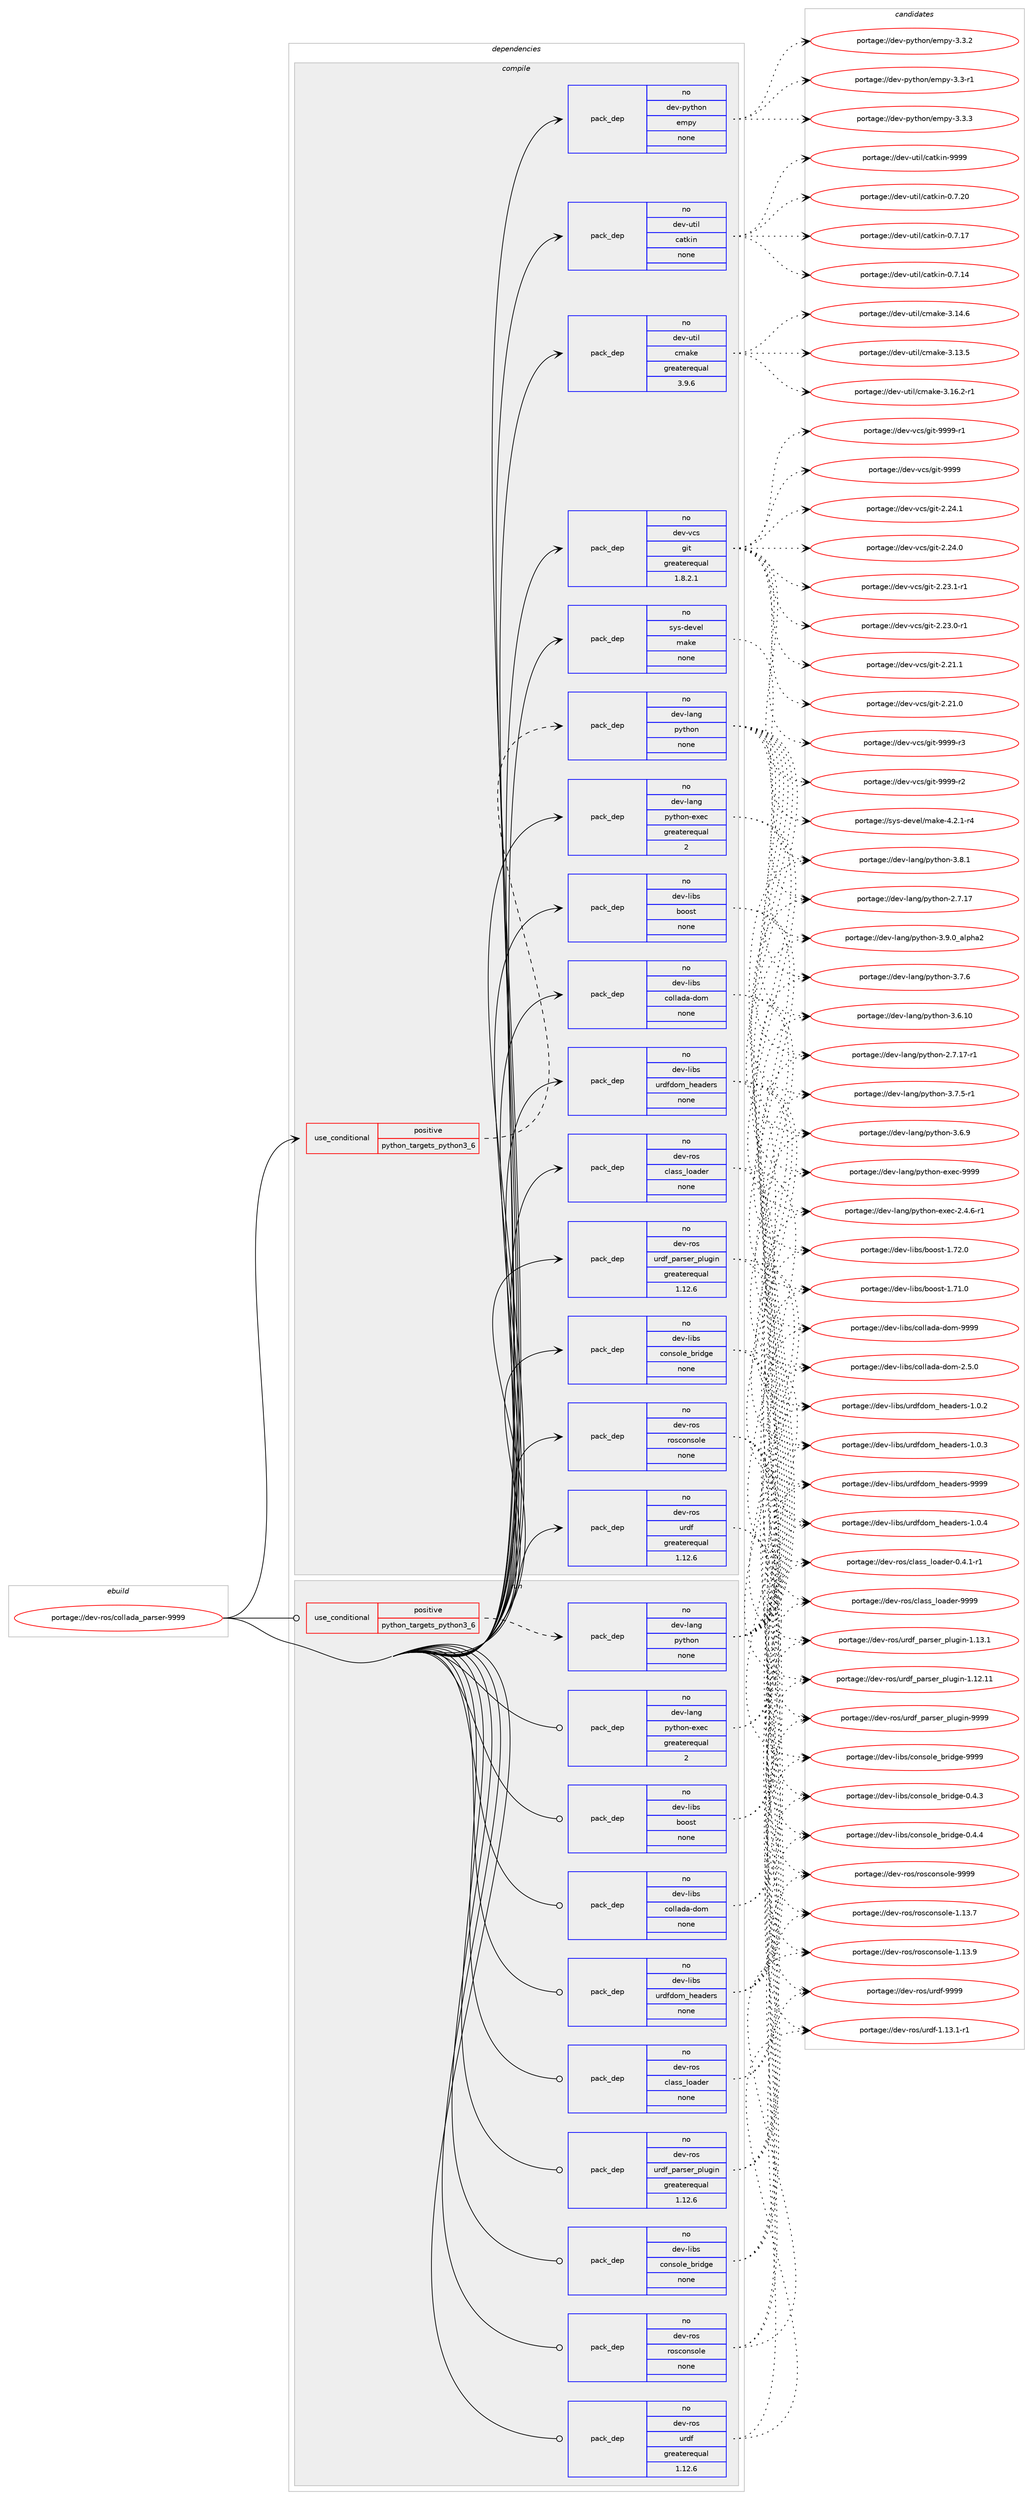 digraph prolog {

# *************
# Graph options
# *************

newrank=true;
concentrate=true;
compound=true;
graph [rankdir=LR,fontname=Helvetica,fontsize=10,ranksep=1.5];#, ranksep=2.5, nodesep=0.2];
edge  [arrowhead=vee];
node  [fontname=Helvetica,fontsize=10];

# **********
# The ebuild
# **********

subgraph cluster_leftcol {
color=gray;
rank=same;
label=<<i>ebuild</i>>;
id [label="portage://dev-ros/collada_parser-9999", color=red, width=4, href="../dev-ros/collada_parser-9999.svg"];
}

# ****************
# The dependencies
# ****************

subgraph cluster_midcol {
color=gray;
label=<<i>dependencies</i>>;
subgraph cluster_compile {
fillcolor="#eeeeee";
style=filled;
label=<<i>compile</i>>;
subgraph cond101480 {
dependency408528 [label=<<TABLE BORDER="0" CELLBORDER="1" CELLSPACING="0" CELLPADDING="4"><TR><TD ROWSPAN="3" CELLPADDING="10">use_conditional</TD></TR><TR><TD>positive</TD></TR><TR><TD>python_targets_python3_6</TD></TR></TABLE>>, shape=none, color=red];
subgraph pack302195 {
dependency408529 [label=<<TABLE BORDER="0" CELLBORDER="1" CELLSPACING="0" CELLPADDING="4" WIDTH="220"><TR><TD ROWSPAN="6" CELLPADDING="30">pack_dep</TD></TR><TR><TD WIDTH="110">no</TD></TR><TR><TD>dev-lang</TD></TR><TR><TD>python</TD></TR><TR><TD>none</TD></TR><TR><TD></TD></TR></TABLE>>, shape=none, color=blue];
}
dependency408528:e -> dependency408529:w [weight=20,style="dashed",arrowhead="vee"];
}
id:e -> dependency408528:w [weight=20,style="solid",arrowhead="vee"];
subgraph pack302196 {
dependency408530 [label=<<TABLE BORDER="0" CELLBORDER="1" CELLSPACING="0" CELLPADDING="4" WIDTH="220"><TR><TD ROWSPAN="6" CELLPADDING="30">pack_dep</TD></TR><TR><TD WIDTH="110">no</TD></TR><TR><TD>dev-lang</TD></TR><TR><TD>python-exec</TD></TR><TR><TD>greaterequal</TD></TR><TR><TD>2</TD></TR></TABLE>>, shape=none, color=blue];
}
id:e -> dependency408530:w [weight=20,style="solid",arrowhead="vee"];
subgraph pack302197 {
dependency408531 [label=<<TABLE BORDER="0" CELLBORDER="1" CELLSPACING="0" CELLPADDING="4" WIDTH="220"><TR><TD ROWSPAN="6" CELLPADDING="30">pack_dep</TD></TR><TR><TD WIDTH="110">no</TD></TR><TR><TD>dev-libs</TD></TR><TR><TD>boost</TD></TR><TR><TD>none</TD></TR><TR><TD></TD></TR></TABLE>>, shape=none, color=blue];
}
id:e -> dependency408531:w [weight=20,style="solid",arrowhead="vee"];
subgraph pack302198 {
dependency408532 [label=<<TABLE BORDER="0" CELLBORDER="1" CELLSPACING="0" CELLPADDING="4" WIDTH="220"><TR><TD ROWSPAN="6" CELLPADDING="30">pack_dep</TD></TR><TR><TD WIDTH="110">no</TD></TR><TR><TD>dev-libs</TD></TR><TR><TD>collada-dom</TD></TR><TR><TD>none</TD></TR><TR><TD></TD></TR></TABLE>>, shape=none, color=blue];
}
id:e -> dependency408532:w [weight=20,style="solid",arrowhead="vee"];
subgraph pack302199 {
dependency408533 [label=<<TABLE BORDER="0" CELLBORDER="1" CELLSPACING="0" CELLPADDING="4" WIDTH="220"><TR><TD ROWSPAN="6" CELLPADDING="30">pack_dep</TD></TR><TR><TD WIDTH="110">no</TD></TR><TR><TD>dev-libs</TD></TR><TR><TD>console_bridge</TD></TR><TR><TD>none</TD></TR><TR><TD></TD></TR></TABLE>>, shape=none, color=blue];
}
id:e -> dependency408533:w [weight=20,style="solid",arrowhead="vee"];
subgraph pack302200 {
dependency408534 [label=<<TABLE BORDER="0" CELLBORDER="1" CELLSPACING="0" CELLPADDING="4" WIDTH="220"><TR><TD ROWSPAN="6" CELLPADDING="30">pack_dep</TD></TR><TR><TD WIDTH="110">no</TD></TR><TR><TD>dev-libs</TD></TR><TR><TD>urdfdom_headers</TD></TR><TR><TD>none</TD></TR><TR><TD></TD></TR></TABLE>>, shape=none, color=blue];
}
id:e -> dependency408534:w [weight=20,style="solid",arrowhead="vee"];
subgraph pack302201 {
dependency408535 [label=<<TABLE BORDER="0" CELLBORDER="1" CELLSPACING="0" CELLPADDING="4" WIDTH="220"><TR><TD ROWSPAN="6" CELLPADDING="30">pack_dep</TD></TR><TR><TD WIDTH="110">no</TD></TR><TR><TD>dev-python</TD></TR><TR><TD>empy</TD></TR><TR><TD>none</TD></TR><TR><TD></TD></TR></TABLE>>, shape=none, color=blue];
}
id:e -> dependency408535:w [weight=20,style="solid",arrowhead="vee"];
subgraph pack302202 {
dependency408536 [label=<<TABLE BORDER="0" CELLBORDER="1" CELLSPACING="0" CELLPADDING="4" WIDTH="220"><TR><TD ROWSPAN="6" CELLPADDING="30">pack_dep</TD></TR><TR><TD WIDTH="110">no</TD></TR><TR><TD>dev-ros</TD></TR><TR><TD>class_loader</TD></TR><TR><TD>none</TD></TR><TR><TD></TD></TR></TABLE>>, shape=none, color=blue];
}
id:e -> dependency408536:w [weight=20,style="solid",arrowhead="vee"];
subgraph pack302203 {
dependency408537 [label=<<TABLE BORDER="0" CELLBORDER="1" CELLSPACING="0" CELLPADDING="4" WIDTH="220"><TR><TD ROWSPAN="6" CELLPADDING="30">pack_dep</TD></TR><TR><TD WIDTH="110">no</TD></TR><TR><TD>dev-ros</TD></TR><TR><TD>rosconsole</TD></TR><TR><TD>none</TD></TR><TR><TD></TD></TR></TABLE>>, shape=none, color=blue];
}
id:e -> dependency408537:w [weight=20,style="solid",arrowhead="vee"];
subgraph pack302204 {
dependency408538 [label=<<TABLE BORDER="0" CELLBORDER="1" CELLSPACING="0" CELLPADDING="4" WIDTH="220"><TR><TD ROWSPAN="6" CELLPADDING="30">pack_dep</TD></TR><TR><TD WIDTH="110">no</TD></TR><TR><TD>dev-ros</TD></TR><TR><TD>urdf</TD></TR><TR><TD>greaterequal</TD></TR><TR><TD>1.12.6</TD></TR></TABLE>>, shape=none, color=blue];
}
id:e -> dependency408538:w [weight=20,style="solid",arrowhead="vee"];
subgraph pack302205 {
dependency408539 [label=<<TABLE BORDER="0" CELLBORDER="1" CELLSPACING="0" CELLPADDING="4" WIDTH="220"><TR><TD ROWSPAN="6" CELLPADDING="30">pack_dep</TD></TR><TR><TD WIDTH="110">no</TD></TR><TR><TD>dev-ros</TD></TR><TR><TD>urdf_parser_plugin</TD></TR><TR><TD>greaterequal</TD></TR><TR><TD>1.12.6</TD></TR></TABLE>>, shape=none, color=blue];
}
id:e -> dependency408539:w [weight=20,style="solid",arrowhead="vee"];
subgraph pack302206 {
dependency408540 [label=<<TABLE BORDER="0" CELLBORDER="1" CELLSPACING="0" CELLPADDING="4" WIDTH="220"><TR><TD ROWSPAN="6" CELLPADDING="30">pack_dep</TD></TR><TR><TD WIDTH="110">no</TD></TR><TR><TD>dev-util</TD></TR><TR><TD>catkin</TD></TR><TR><TD>none</TD></TR><TR><TD></TD></TR></TABLE>>, shape=none, color=blue];
}
id:e -> dependency408540:w [weight=20,style="solid",arrowhead="vee"];
subgraph pack302207 {
dependency408541 [label=<<TABLE BORDER="0" CELLBORDER="1" CELLSPACING="0" CELLPADDING="4" WIDTH="220"><TR><TD ROWSPAN="6" CELLPADDING="30">pack_dep</TD></TR><TR><TD WIDTH="110">no</TD></TR><TR><TD>dev-util</TD></TR><TR><TD>cmake</TD></TR><TR><TD>greaterequal</TD></TR><TR><TD>3.9.6</TD></TR></TABLE>>, shape=none, color=blue];
}
id:e -> dependency408541:w [weight=20,style="solid",arrowhead="vee"];
subgraph pack302208 {
dependency408542 [label=<<TABLE BORDER="0" CELLBORDER="1" CELLSPACING="0" CELLPADDING="4" WIDTH="220"><TR><TD ROWSPAN="6" CELLPADDING="30">pack_dep</TD></TR><TR><TD WIDTH="110">no</TD></TR><TR><TD>dev-vcs</TD></TR><TR><TD>git</TD></TR><TR><TD>greaterequal</TD></TR><TR><TD>1.8.2.1</TD></TR></TABLE>>, shape=none, color=blue];
}
id:e -> dependency408542:w [weight=20,style="solid",arrowhead="vee"];
subgraph pack302209 {
dependency408543 [label=<<TABLE BORDER="0" CELLBORDER="1" CELLSPACING="0" CELLPADDING="4" WIDTH="220"><TR><TD ROWSPAN="6" CELLPADDING="30">pack_dep</TD></TR><TR><TD WIDTH="110">no</TD></TR><TR><TD>sys-devel</TD></TR><TR><TD>make</TD></TR><TR><TD>none</TD></TR><TR><TD></TD></TR></TABLE>>, shape=none, color=blue];
}
id:e -> dependency408543:w [weight=20,style="solid",arrowhead="vee"];
}
subgraph cluster_compileandrun {
fillcolor="#eeeeee";
style=filled;
label=<<i>compile and run</i>>;
}
subgraph cluster_run {
fillcolor="#eeeeee";
style=filled;
label=<<i>run</i>>;
subgraph cond101481 {
dependency408544 [label=<<TABLE BORDER="0" CELLBORDER="1" CELLSPACING="0" CELLPADDING="4"><TR><TD ROWSPAN="3" CELLPADDING="10">use_conditional</TD></TR><TR><TD>positive</TD></TR><TR><TD>python_targets_python3_6</TD></TR></TABLE>>, shape=none, color=red];
subgraph pack302210 {
dependency408545 [label=<<TABLE BORDER="0" CELLBORDER="1" CELLSPACING="0" CELLPADDING="4" WIDTH="220"><TR><TD ROWSPAN="6" CELLPADDING="30">pack_dep</TD></TR><TR><TD WIDTH="110">no</TD></TR><TR><TD>dev-lang</TD></TR><TR><TD>python</TD></TR><TR><TD>none</TD></TR><TR><TD></TD></TR></TABLE>>, shape=none, color=blue];
}
dependency408544:e -> dependency408545:w [weight=20,style="dashed",arrowhead="vee"];
}
id:e -> dependency408544:w [weight=20,style="solid",arrowhead="odot"];
subgraph pack302211 {
dependency408546 [label=<<TABLE BORDER="0" CELLBORDER="1" CELLSPACING="0" CELLPADDING="4" WIDTH="220"><TR><TD ROWSPAN="6" CELLPADDING="30">pack_dep</TD></TR><TR><TD WIDTH="110">no</TD></TR><TR><TD>dev-lang</TD></TR><TR><TD>python-exec</TD></TR><TR><TD>greaterequal</TD></TR><TR><TD>2</TD></TR></TABLE>>, shape=none, color=blue];
}
id:e -> dependency408546:w [weight=20,style="solid",arrowhead="odot"];
subgraph pack302212 {
dependency408547 [label=<<TABLE BORDER="0" CELLBORDER="1" CELLSPACING="0" CELLPADDING="4" WIDTH="220"><TR><TD ROWSPAN="6" CELLPADDING="30">pack_dep</TD></TR><TR><TD WIDTH="110">no</TD></TR><TR><TD>dev-libs</TD></TR><TR><TD>boost</TD></TR><TR><TD>none</TD></TR><TR><TD></TD></TR></TABLE>>, shape=none, color=blue];
}
id:e -> dependency408547:w [weight=20,style="solid",arrowhead="odot"];
subgraph pack302213 {
dependency408548 [label=<<TABLE BORDER="0" CELLBORDER="1" CELLSPACING="0" CELLPADDING="4" WIDTH="220"><TR><TD ROWSPAN="6" CELLPADDING="30">pack_dep</TD></TR><TR><TD WIDTH="110">no</TD></TR><TR><TD>dev-libs</TD></TR><TR><TD>collada-dom</TD></TR><TR><TD>none</TD></TR><TR><TD></TD></TR></TABLE>>, shape=none, color=blue];
}
id:e -> dependency408548:w [weight=20,style="solid",arrowhead="odot"];
subgraph pack302214 {
dependency408549 [label=<<TABLE BORDER="0" CELLBORDER="1" CELLSPACING="0" CELLPADDING="4" WIDTH="220"><TR><TD ROWSPAN="6" CELLPADDING="30">pack_dep</TD></TR><TR><TD WIDTH="110">no</TD></TR><TR><TD>dev-libs</TD></TR><TR><TD>console_bridge</TD></TR><TR><TD>none</TD></TR><TR><TD></TD></TR></TABLE>>, shape=none, color=blue];
}
id:e -> dependency408549:w [weight=20,style="solid",arrowhead="odot"];
subgraph pack302215 {
dependency408550 [label=<<TABLE BORDER="0" CELLBORDER="1" CELLSPACING="0" CELLPADDING="4" WIDTH="220"><TR><TD ROWSPAN="6" CELLPADDING="30">pack_dep</TD></TR><TR><TD WIDTH="110">no</TD></TR><TR><TD>dev-libs</TD></TR><TR><TD>urdfdom_headers</TD></TR><TR><TD>none</TD></TR><TR><TD></TD></TR></TABLE>>, shape=none, color=blue];
}
id:e -> dependency408550:w [weight=20,style="solid",arrowhead="odot"];
subgraph pack302216 {
dependency408551 [label=<<TABLE BORDER="0" CELLBORDER="1" CELLSPACING="0" CELLPADDING="4" WIDTH="220"><TR><TD ROWSPAN="6" CELLPADDING="30">pack_dep</TD></TR><TR><TD WIDTH="110">no</TD></TR><TR><TD>dev-ros</TD></TR><TR><TD>class_loader</TD></TR><TR><TD>none</TD></TR><TR><TD></TD></TR></TABLE>>, shape=none, color=blue];
}
id:e -> dependency408551:w [weight=20,style="solid",arrowhead="odot"];
subgraph pack302217 {
dependency408552 [label=<<TABLE BORDER="0" CELLBORDER="1" CELLSPACING="0" CELLPADDING="4" WIDTH="220"><TR><TD ROWSPAN="6" CELLPADDING="30">pack_dep</TD></TR><TR><TD WIDTH="110">no</TD></TR><TR><TD>dev-ros</TD></TR><TR><TD>rosconsole</TD></TR><TR><TD>none</TD></TR><TR><TD></TD></TR></TABLE>>, shape=none, color=blue];
}
id:e -> dependency408552:w [weight=20,style="solid",arrowhead="odot"];
subgraph pack302218 {
dependency408553 [label=<<TABLE BORDER="0" CELLBORDER="1" CELLSPACING="0" CELLPADDING="4" WIDTH="220"><TR><TD ROWSPAN="6" CELLPADDING="30">pack_dep</TD></TR><TR><TD WIDTH="110">no</TD></TR><TR><TD>dev-ros</TD></TR><TR><TD>urdf</TD></TR><TR><TD>greaterequal</TD></TR><TR><TD>1.12.6</TD></TR></TABLE>>, shape=none, color=blue];
}
id:e -> dependency408553:w [weight=20,style="solid",arrowhead="odot"];
subgraph pack302219 {
dependency408554 [label=<<TABLE BORDER="0" CELLBORDER="1" CELLSPACING="0" CELLPADDING="4" WIDTH="220"><TR><TD ROWSPAN="6" CELLPADDING="30">pack_dep</TD></TR><TR><TD WIDTH="110">no</TD></TR><TR><TD>dev-ros</TD></TR><TR><TD>urdf_parser_plugin</TD></TR><TR><TD>greaterequal</TD></TR><TR><TD>1.12.6</TD></TR></TABLE>>, shape=none, color=blue];
}
id:e -> dependency408554:w [weight=20,style="solid",arrowhead="odot"];
}
}

# **************
# The candidates
# **************

subgraph cluster_choices {
rank=same;
color=gray;
label=<<i>candidates</i>>;

subgraph choice302195 {
color=black;
nodesep=1;
choice10010111845108971101034711212111610411111045514657464895971081121049750 [label="portage://dev-lang/python-3.9.0_alpha2", color=red, width=4,href="../dev-lang/python-3.9.0_alpha2.svg"];
choice100101118451089711010347112121116104111110455146564649 [label="portage://dev-lang/python-3.8.1", color=red, width=4,href="../dev-lang/python-3.8.1.svg"];
choice100101118451089711010347112121116104111110455146554654 [label="portage://dev-lang/python-3.7.6", color=red, width=4,href="../dev-lang/python-3.7.6.svg"];
choice1001011184510897110103471121211161041111104551465546534511449 [label="portage://dev-lang/python-3.7.5-r1", color=red, width=4,href="../dev-lang/python-3.7.5-r1.svg"];
choice100101118451089711010347112121116104111110455146544657 [label="portage://dev-lang/python-3.6.9", color=red, width=4,href="../dev-lang/python-3.6.9.svg"];
choice10010111845108971101034711212111610411111045514654464948 [label="portage://dev-lang/python-3.6.10", color=red, width=4,href="../dev-lang/python-3.6.10.svg"];
choice100101118451089711010347112121116104111110455046554649554511449 [label="portage://dev-lang/python-2.7.17-r1", color=red, width=4,href="../dev-lang/python-2.7.17-r1.svg"];
choice10010111845108971101034711212111610411111045504655464955 [label="portage://dev-lang/python-2.7.17", color=red, width=4,href="../dev-lang/python-2.7.17.svg"];
dependency408529:e -> choice10010111845108971101034711212111610411111045514657464895971081121049750:w [style=dotted,weight="100"];
dependency408529:e -> choice100101118451089711010347112121116104111110455146564649:w [style=dotted,weight="100"];
dependency408529:e -> choice100101118451089711010347112121116104111110455146554654:w [style=dotted,weight="100"];
dependency408529:e -> choice1001011184510897110103471121211161041111104551465546534511449:w [style=dotted,weight="100"];
dependency408529:e -> choice100101118451089711010347112121116104111110455146544657:w [style=dotted,weight="100"];
dependency408529:e -> choice10010111845108971101034711212111610411111045514654464948:w [style=dotted,weight="100"];
dependency408529:e -> choice100101118451089711010347112121116104111110455046554649554511449:w [style=dotted,weight="100"];
dependency408529:e -> choice10010111845108971101034711212111610411111045504655464955:w [style=dotted,weight="100"];
}
subgraph choice302196 {
color=black;
nodesep=1;
choice10010111845108971101034711212111610411111045101120101994557575757 [label="portage://dev-lang/python-exec-9999", color=red, width=4,href="../dev-lang/python-exec-9999.svg"];
choice10010111845108971101034711212111610411111045101120101994550465246544511449 [label="portage://dev-lang/python-exec-2.4.6-r1", color=red, width=4,href="../dev-lang/python-exec-2.4.6-r1.svg"];
dependency408530:e -> choice10010111845108971101034711212111610411111045101120101994557575757:w [style=dotted,weight="100"];
dependency408530:e -> choice10010111845108971101034711212111610411111045101120101994550465246544511449:w [style=dotted,weight="100"];
}
subgraph choice302197 {
color=black;
nodesep=1;
choice1001011184510810598115479811111111511645494655504648 [label="portage://dev-libs/boost-1.72.0", color=red, width=4,href="../dev-libs/boost-1.72.0.svg"];
choice1001011184510810598115479811111111511645494655494648 [label="portage://dev-libs/boost-1.71.0", color=red, width=4,href="../dev-libs/boost-1.71.0.svg"];
dependency408531:e -> choice1001011184510810598115479811111111511645494655504648:w [style=dotted,weight="100"];
dependency408531:e -> choice1001011184510810598115479811111111511645494655494648:w [style=dotted,weight="100"];
}
subgraph choice302198 {
color=black;
nodesep=1;
choice100101118451081059811547991111081089710097451001111094557575757 [label="portage://dev-libs/collada-dom-9999", color=red, width=4,href="../dev-libs/collada-dom-9999.svg"];
choice10010111845108105981154799111108108971009745100111109455046534648 [label="portage://dev-libs/collada-dom-2.5.0", color=red, width=4,href="../dev-libs/collada-dom-2.5.0.svg"];
dependency408532:e -> choice100101118451081059811547991111081089710097451001111094557575757:w [style=dotted,weight="100"];
dependency408532:e -> choice10010111845108105981154799111108108971009745100111109455046534648:w [style=dotted,weight="100"];
}
subgraph choice302199 {
color=black;
nodesep=1;
choice1001011184510810598115479911111011511110810195981141051001031014557575757 [label="portage://dev-libs/console_bridge-9999", color=red, width=4,href="../dev-libs/console_bridge-9999.svg"];
choice100101118451081059811547991111101151111081019598114105100103101454846524652 [label="portage://dev-libs/console_bridge-0.4.4", color=red, width=4,href="../dev-libs/console_bridge-0.4.4.svg"];
choice100101118451081059811547991111101151111081019598114105100103101454846524651 [label="portage://dev-libs/console_bridge-0.4.3", color=red, width=4,href="../dev-libs/console_bridge-0.4.3.svg"];
dependency408533:e -> choice1001011184510810598115479911111011511110810195981141051001031014557575757:w [style=dotted,weight="100"];
dependency408533:e -> choice100101118451081059811547991111101151111081019598114105100103101454846524652:w [style=dotted,weight="100"];
dependency408533:e -> choice100101118451081059811547991111101151111081019598114105100103101454846524651:w [style=dotted,weight="100"];
}
subgraph choice302200 {
color=black;
nodesep=1;
choice10010111845108105981154711711410010210011110995104101971001011141154557575757 [label="portage://dev-libs/urdfdom_headers-9999", color=red, width=4,href="../dev-libs/urdfdom_headers-9999.svg"];
choice1001011184510810598115471171141001021001111099510410197100101114115454946484652 [label="portage://dev-libs/urdfdom_headers-1.0.4", color=red, width=4,href="../dev-libs/urdfdom_headers-1.0.4.svg"];
choice1001011184510810598115471171141001021001111099510410197100101114115454946484651 [label="portage://dev-libs/urdfdom_headers-1.0.3", color=red, width=4,href="../dev-libs/urdfdom_headers-1.0.3.svg"];
choice1001011184510810598115471171141001021001111099510410197100101114115454946484650 [label="portage://dev-libs/urdfdom_headers-1.0.2", color=red, width=4,href="../dev-libs/urdfdom_headers-1.0.2.svg"];
dependency408534:e -> choice10010111845108105981154711711410010210011110995104101971001011141154557575757:w [style=dotted,weight="100"];
dependency408534:e -> choice1001011184510810598115471171141001021001111099510410197100101114115454946484652:w [style=dotted,weight="100"];
dependency408534:e -> choice1001011184510810598115471171141001021001111099510410197100101114115454946484651:w [style=dotted,weight="100"];
dependency408534:e -> choice1001011184510810598115471171141001021001111099510410197100101114115454946484650:w [style=dotted,weight="100"];
}
subgraph choice302201 {
color=black;
nodesep=1;
choice1001011184511212111610411111047101109112121455146514651 [label="portage://dev-python/empy-3.3.3", color=red, width=4,href="../dev-python/empy-3.3.3.svg"];
choice1001011184511212111610411111047101109112121455146514650 [label="portage://dev-python/empy-3.3.2", color=red, width=4,href="../dev-python/empy-3.3.2.svg"];
choice1001011184511212111610411111047101109112121455146514511449 [label="portage://dev-python/empy-3.3-r1", color=red, width=4,href="../dev-python/empy-3.3-r1.svg"];
dependency408535:e -> choice1001011184511212111610411111047101109112121455146514651:w [style=dotted,weight="100"];
dependency408535:e -> choice1001011184511212111610411111047101109112121455146514650:w [style=dotted,weight="100"];
dependency408535:e -> choice1001011184511212111610411111047101109112121455146514511449:w [style=dotted,weight="100"];
}
subgraph choice302202 {
color=black;
nodesep=1;
choice1001011184511411111547991089711511595108111971001011144557575757 [label="portage://dev-ros/class_loader-9999", color=red, width=4,href="../dev-ros/class_loader-9999.svg"];
choice1001011184511411111547991089711511595108111971001011144548465246494511449 [label="portage://dev-ros/class_loader-0.4.1-r1", color=red, width=4,href="../dev-ros/class_loader-0.4.1-r1.svg"];
dependency408536:e -> choice1001011184511411111547991089711511595108111971001011144557575757:w [style=dotted,weight="100"];
dependency408536:e -> choice1001011184511411111547991089711511595108111971001011144548465246494511449:w [style=dotted,weight="100"];
}
subgraph choice302203 {
color=black;
nodesep=1;
choice1001011184511411111547114111115991111101151111081014557575757 [label="portage://dev-ros/rosconsole-9999", color=red, width=4,href="../dev-ros/rosconsole-9999.svg"];
choice10010111845114111115471141111159911111011511110810145494649514657 [label="portage://dev-ros/rosconsole-1.13.9", color=red, width=4,href="../dev-ros/rosconsole-1.13.9.svg"];
choice10010111845114111115471141111159911111011511110810145494649514655 [label="portage://dev-ros/rosconsole-1.13.7", color=red, width=4,href="../dev-ros/rosconsole-1.13.7.svg"];
dependency408537:e -> choice1001011184511411111547114111115991111101151111081014557575757:w [style=dotted,weight="100"];
dependency408537:e -> choice10010111845114111115471141111159911111011511110810145494649514657:w [style=dotted,weight="100"];
dependency408537:e -> choice10010111845114111115471141111159911111011511110810145494649514655:w [style=dotted,weight="100"];
}
subgraph choice302204 {
color=black;
nodesep=1;
choice10010111845114111115471171141001024557575757 [label="portage://dev-ros/urdf-9999", color=red, width=4,href="../dev-ros/urdf-9999.svg"];
choice1001011184511411111547117114100102454946495146494511449 [label="portage://dev-ros/urdf-1.13.1-r1", color=red, width=4,href="../dev-ros/urdf-1.13.1-r1.svg"];
dependency408538:e -> choice10010111845114111115471171141001024557575757:w [style=dotted,weight="100"];
dependency408538:e -> choice1001011184511411111547117114100102454946495146494511449:w [style=dotted,weight="100"];
}
subgraph choice302205 {
color=black;
nodesep=1;
choice10010111845114111115471171141001029511297114115101114951121081171031051104557575757 [label="portage://dev-ros/urdf_parser_plugin-9999", color=red, width=4,href="../dev-ros/urdf_parser_plugin-9999.svg"];
choice100101118451141111154711711410010295112971141151011149511210811710310511045494649514649 [label="portage://dev-ros/urdf_parser_plugin-1.13.1", color=red, width=4,href="../dev-ros/urdf_parser_plugin-1.13.1.svg"];
choice10010111845114111115471171141001029511297114115101114951121081171031051104549464950464949 [label="portage://dev-ros/urdf_parser_plugin-1.12.11", color=red, width=4,href="../dev-ros/urdf_parser_plugin-1.12.11.svg"];
dependency408539:e -> choice10010111845114111115471171141001029511297114115101114951121081171031051104557575757:w [style=dotted,weight="100"];
dependency408539:e -> choice100101118451141111154711711410010295112971141151011149511210811710310511045494649514649:w [style=dotted,weight="100"];
dependency408539:e -> choice10010111845114111115471171141001029511297114115101114951121081171031051104549464950464949:w [style=dotted,weight="100"];
}
subgraph choice302206 {
color=black;
nodesep=1;
choice100101118451171161051084799971161071051104557575757 [label="portage://dev-util/catkin-9999", color=red, width=4,href="../dev-util/catkin-9999.svg"];
choice1001011184511711610510847999711610710511045484655465048 [label="portage://dev-util/catkin-0.7.20", color=red, width=4,href="../dev-util/catkin-0.7.20.svg"];
choice1001011184511711610510847999711610710511045484655464955 [label="portage://dev-util/catkin-0.7.17", color=red, width=4,href="../dev-util/catkin-0.7.17.svg"];
choice1001011184511711610510847999711610710511045484655464952 [label="portage://dev-util/catkin-0.7.14", color=red, width=4,href="../dev-util/catkin-0.7.14.svg"];
dependency408540:e -> choice100101118451171161051084799971161071051104557575757:w [style=dotted,weight="100"];
dependency408540:e -> choice1001011184511711610510847999711610710511045484655465048:w [style=dotted,weight="100"];
dependency408540:e -> choice1001011184511711610510847999711610710511045484655464955:w [style=dotted,weight="100"];
dependency408540:e -> choice1001011184511711610510847999711610710511045484655464952:w [style=dotted,weight="100"];
}
subgraph choice302207 {
color=black;
nodesep=1;
choice10010111845117116105108479910997107101455146495446504511449 [label="portage://dev-util/cmake-3.16.2-r1", color=red, width=4,href="../dev-util/cmake-3.16.2-r1.svg"];
choice1001011184511711610510847991099710710145514649524654 [label="portage://dev-util/cmake-3.14.6", color=red, width=4,href="../dev-util/cmake-3.14.6.svg"];
choice1001011184511711610510847991099710710145514649514653 [label="portage://dev-util/cmake-3.13.5", color=red, width=4,href="../dev-util/cmake-3.13.5.svg"];
dependency408541:e -> choice10010111845117116105108479910997107101455146495446504511449:w [style=dotted,weight="100"];
dependency408541:e -> choice1001011184511711610510847991099710710145514649524654:w [style=dotted,weight="100"];
dependency408541:e -> choice1001011184511711610510847991099710710145514649514653:w [style=dotted,weight="100"];
}
subgraph choice302208 {
color=black;
nodesep=1;
choice10010111845118991154710310511645575757574511451 [label="portage://dev-vcs/git-9999-r3", color=red, width=4,href="../dev-vcs/git-9999-r3.svg"];
choice10010111845118991154710310511645575757574511450 [label="portage://dev-vcs/git-9999-r2", color=red, width=4,href="../dev-vcs/git-9999-r2.svg"];
choice10010111845118991154710310511645575757574511449 [label="portage://dev-vcs/git-9999-r1", color=red, width=4,href="../dev-vcs/git-9999-r1.svg"];
choice1001011184511899115471031051164557575757 [label="portage://dev-vcs/git-9999", color=red, width=4,href="../dev-vcs/git-9999.svg"];
choice10010111845118991154710310511645504650524649 [label="portage://dev-vcs/git-2.24.1", color=red, width=4,href="../dev-vcs/git-2.24.1.svg"];
choice10010111845118991154710310511645504650524648 [label="portage://dev-vcs/git-2.24.0", color=red, width=4,href="../dev-vcs/git-2.24.0.svg"];
choice100101118451189911547103105116455046505146494511449 [label="portage://dev-vcs/git-2.23.1-r1", color=red, width=4,href="../dev-vcs/git-2.23.1-r1.svg"];
choice100101118451189911547103105116455046505146484511449 [label="portage://dev-vcs/git-2.23.0-r1", color=red, width=4,href="../dev-vcs/git-2.23.0-r1.svg"];
choice10010111845118991154710310511645504650494649 [label="portage://dev-vcs/git-2.21.1", color=red, width=4,href="../dev-vcs/git-2.21.1.svg"];
choice10010111845118991154710310511645504650494648 [label="portage://dev-vcs/git-2.21.0", color=red, width=4,href="../dev-vcs/git-2.21.0.svg"];
dependency408542:e -> choice10010111845118991154710310511645575757574511451:w [style=dotted,weight="100"];
dependency408542:e -> choice10010111845118991154710310511645575757574511450:w [style=dotted,weight="100"];
dependency408542:e -> choice10010111845118991154710310511645575757574511449:w [style=dotted,weight="100"];
dependency408542:e -> choice1001011184511899115471031051164557575757:w [style=dotted,weight="100"];
dependency408542:e -> choice10010111845118991154710310511645504650524649:w [style=dotted,weight="100"];
dependency408542:e -> choice10010111845118991154710310511645504650524648:w [style=dotted,weight="100"];
dependency408542:e -> choice100101118451189911547103105116455046505146494511449:w [style=dotted,weight="100"];
dependency408542:e -> choice100101118451189911547103105116455046505146484511449:w [style=dotted,weight="100"];
dependency408542:e -> choice10010111845118991154710310511645504650494649:w [style=dotted,weight="100"];
dependency408542:e -> choice10010111845118991154710310511645504650494648:w [style=dotted,weight="100"];
}
subgraph choice302209 {
color=black;
nodesep=1;
choice1151211154510010111810110847109971071014552465046494511452 [label="portage://sys-devel/make-4.2.1-r4", color=red, width=4,href="../sys-devel/make-4.2.1-r4.svg"];
dependency408543:e -> choice1151211154510010111810110847109971071014552465046494511452:w [style=dotted,weight="100"];
}
subgraph choice302210 {
color=black;
nodesep=1;
choice10010111845108971101034711212111610411111045514657464895971081121049750 [label="portage://dev-lang/python-3.9.0_alpha2", color=red, width=4,href="../dev-lang/python-3.9.0_alpha2.svg"];
choice100101118451089711010347112121116104111110455146564649 [label="portage://dev-lang/python-3.8.1", color=red, width=4,href="../dev-lang/python-3.8.1.svg"];
choice100101118451089711010347112121116104111110455146554654 [label="portage://dev-lang/python-3.7.6", color=red, width=4,href="../dev-lang/python-3.7.6.svg"];
choice1001011184510897110103471121211161041111104551465546534511449 [label="portage://dev-lang/python-3.7.5-r1", color=red, width=4,href="../dev-lang/python-3.7.5-r1.svg"];
choice100101118451089711010347112121116104111110455146544657 [label="portage://dev-lang/python-3.6.9", color=red, width=4,href="../dev-lang/python-3.6.9.svg"];
choice10010111845108971101034711212111610411111045514654464948 [label="portage://dev-lang/python-3.6.10", color=red, width=4,href="../dev-lang/python-3.6.10.svg"];
choice100101118451089711010347112121116104111110455046554649554511449 [label="portage://dev-lang/python-2.7.17-r1", color=red, width=4,href="../dev-lang/python-2.7.17-r1.svg"];
choice10010111845108971101034711212111610411111045504655464955 [label="portage://dev-lang/python-2.7.17", color=red, width=4,href="../dev-lang/python-2.7.17.svg"];
dependency408545:e -> choice10010111845108971101034711212111610411111045514657464895971081121049750:w [style=dotted,weight="100"];
dependency408545:e -> choice100101118451089711010347112121116104111110455146564649:w [style=dotted,weight="100"];
dependency408545:e -> choice100101118451089711010347112121116104111110455146554654:w [style=dotted,weight="100"];
dependency408545:e -> choice1001011184510897110103471121211161041111104551465546534511449:w [style=dotted,weight="100"];
dependency408545:e -> choice100101118451089711010347112121116104111110455146544657:w [style=dotted,weight="100"];
dependency408545:e -> choice10010111845108971101034711212111610411111045514654464948:w [style=dotted,weight="100"];
dependency408545:e -> choice100101118451089711010347112121116104111110455046554649554511449:w [style=dotted,weight="100"];
dependency408545:e -> choice10010111845108971101034711212111610411111045504655464955:w [style=dotted,weight="100"];
}
subgraph choice302211 {
color=black;
nodesep=1;
choice10010111845108971101034711212111610411111045101120101994557575757 [label="portage://dev-lang/python-exec-9999", color=red, width=4,href="../dev-lang/python-exec-9999.svg"];
choice10010111845108971101034711212111610411111045101120101994550465246544511449 [label="portage://dev-lang/python-exec-2.4.6-r1", color=red, width=4,href="../dev-lang/python-exec-2.4.6-r1.svg"];
dependency408546:e -> choice10010111845108971101034711212111610411111045101120101994557575757:w [style=dotted,weight="100"];
dependency408546:e -> choice10010111845108971101034711212111610411111045101120101994550465246544511449:w [style=dotted,weight="100"];
}
subgraph choice302212 {
color=black;
nodesep=1;
choice1001011184510810598115479811111111511645494655504648 [label="portage://dev-libs/boost-1.72.0", color=red, width=4,href="../dev-libs/boost-1.72.0.svg"];
choice1001011184510810598115479811111111511645494655494648 [label="portage://dev-libs/boost-1.71.0", color=red, width=4,href="../dev-libs/boost-1.71.0.svg"];
dependency408547:e -> choice1001011184510810598115479811111111511645494655504648:w [style=dotted,weight="100"];
dependency408547:e -> choice1001011184510810598115479811111111511645494655494648:w [style=dotted,weight="100"];
}
subgraph choice302213 {
color=black;
nodesep=1;
choice100101118451081059811547991111081089710097451001111094557575757 [label="portage://dev-libs/collada-dom-9999", color=red, width=4,href="../dev-libs/collada-dom-9999.svg"];
choice10010111845108105981154799111108108971009745100111109455046534648 [label="portage://dev-libs/collada-dom-2.5.0", color=red, width=4,href="../dev-libs/collada-dom-2.5.0.svg"];
dependency408548:e -> choice100101118451081059811547991111081089710097451001111094557575757:w [style=dotted,weight="100"];
dependency408548:e -> choice10010111845108105981154799111108108971009745100111109455046534648:w [style=dotted,weight="100"];
}
subgraph choice302214 {
color=black;
nodesep=1;
choice1001011184510810598115479911111011511110810195981141051001031014557575757 [label="portage://dev-libs/console_bridge-9999", color=red, width=4,href="../dev-libs/console_bridge-9999.svg"];
choice100101118451081059811547991111101151111081019598114105100103101454846524652 [label="portage://dev-libs/console_bridge-0.4.4", color=red, width=4,href="../dev-libs/console_bridge-0.4.4.svg"];
choice100101118451081059811547991111101151111081019598114105100103101454846524651 [label="portage://dev-libs/console_bridge-0.4.3", color=red, width=4,href="../dev-libs/console_bridge-0.4.3.svg"];
dependency408549:e -> choice1001011184510810598115479911111011511110810195981141051001031014557575757:w [style=dotted,weight="100"];
dependency408549:e -> choice100101118451081059811547991111101151111081019598114105100103101454846524652:w [style=dotted,weight="100"];
dependency408549:e -> choice100101118451081059811547991111101151111081019598114105100103101454846524651:w [style=dotted,weight="100"];
}
subgraph choice302215 {
color=black;
nodesep=1;
choice10010111845108105981154711711410010210011110995104101971001011141154557575757 [label="portage://dev-libs/urdfdom_headers-9999", color=red, width=4,href="../dev-libs/urdfdom_headers-9999.svg"];
choice1001011184510810598115471171141001021001111099510410197100101114115454946484652 [label="portage://dev-libs/urdfdom_headers-1.0.4", color=red, width=4,href="../dev-libs/urdfdom_headers-1.0.4.svg"];
choice1001011184510810598115471171141001021001111099510410197100101114115454946484651 [label="portage://dev-libs/urdfdom_headers-1.0.3", color=red, width=4,href="../dev-libs/urdfdom_headers-1.0.3.svg"];
choice1001011184510810598115471171141001021001111099510410197100101114115454946484650 [label="portage://dev-libs/urdfdom_headers-1.0.2", color=red, width=4,href="../dev-libs/urdfdom_headers-1.0.2.svg"];
dependency408550:e -> choice10010111845108105981154711711410010210011110995104101971001011141154557575757:w [style=dotted,weight="100"];
dependency408550:e -> choice1001011184510810598115471171141001021001111099510410197100101114115454946484652:w [style=dotted,weight="100"];
dependency408550:e -> choice1001011184510810598115471171141001021001111099510410197100101114115454946484651:w [style=dotted,weight="100"];
dependency408550:e -> choice1001011184510810598115471171141001021001111099510410197100101114115454946484650:w [style=dotted,weight="100"];
}
subgraph choice302216 {
color=black;
nodesep=1;
choice1001011184511411111547991089711511595108111971001011144557575757 [label="portage://dev-ros/class_loader-9999", color=red, width=4,href="../dev-ros/class_loader-9999.svg"];
choice1001011184511411111547991089711511595108111971001011144548465246494511449 [label="portage://dev-ros/class_loader-0.4.1-r1", color=red, width=4,href="../dev-ros/class_loader-0.4.1-r1.svg"];
dependency408551:e -> choice1001011184511411111547991089711511595108111971001011144557575757:w [style=dotted,weight="100"];
dependency408551:e -> choice1001011184511411111547991089711511595108111971001011144548465246494511449:w [style=dotted,weight="100"];
}
subgraph choice302217 {
color=black;
nodesep=1;
choice1001011184511411111547114111115991111101151111081014557575757 [label="portage://dev-ros/rosconsole-9999", color=red, width=4,href="../dev-ros/rosconsole-9999.svg"];
choice10010111845114111115471141111159911111011511110810145494649514657 [label="portage://dev-ros/rosconsole-1.13.9", color=red, width=4,href="../dev-ros/rosconsole-1.13.9.svg"];
choice10010111845114111115471141111159911111011511110810145494649514655 [label="portage://dev-ros/rosconsole-1.13.7", color=red, width=4,href="../dev-ros/rosconsole-1.13.7.svg"];
dependency408552:e -> choice1001011184511411111547114111115991111101151111081014557575757:w [style=dotted,weight="100"];
dependency408552:e -> choice10010111845114111115471141111159911111011511110810145494649514657:w [style=dotted,weight="100"];
dependency408552:e -> choice10010111845114111115471141111159911111011511110810145494649514655:w [style=dotted,weight="100"];
}
subgraph choice302218 {
color=black;
nodesep=1;
choice10010111845114111115471171141001024557575757 [label="portage://dev-ros/urdf-9999", color=red, width=4,href="../dev-ros/urdf-9999.svg"];
choice1001011184511411111547117114100102454946495146494511449 [label="portage://dev-ros/urdf-1.13.1-r1", color=red, width=4,href="../dev-ros/urdf-1.13.1-r1.svg"];
dependency408553:e -> choice10010111845114111115471171141001024557575757:w [style=dotted,weight="100"];
dependency408553:e -> choice1001011184511411111547117114100102454946495146494511449:w [style=dotted,weight="100"];
}
subgraph choice302219 {
color=black;
nodesep=1;
choice10010111845114111115471171141001029511297114115101114951121081171031051104557575757 [label="portage://dev-ros/urdf_parser_plugin-9999", color=red, width=4,href="../dev-ros/urdf_parser_plugin-9999.svg"];
choice100101118451141111154711711410010295112971141151011149511210811710310511045494649514649 [label="portage://dev-ros/urdf_parser_plugin-1.13.1", color=red, width=4,href="../dev-ros/urdf_parser_plugin-1.13.1.svg"];
choice10010111845114111115471171141001029511297114115101114951121081171031051104549464950464949 [label="portage://dev-ros/urdf_parser_plugin-1.12.11", color=red, width=4,href="../dev-ros/urdf_parser_plugin-1.12.11.svg"];
dependency408554:e -> choice10010111845114111115471171141001029511297114115101114951121081171031051104557575757:w [style=dotted,weight="100"];
dependency408554:e -> choice100101118451141111154711711410010295112971141151011149511210811710310511045494649514649:w [style=dotted,weight="100"];
dependency408554:e -> choice10010111845114111115471171141001029511297114115101114951121081171031051104549464950464949:w [style=dotted,weight="100"];
}
}

}
